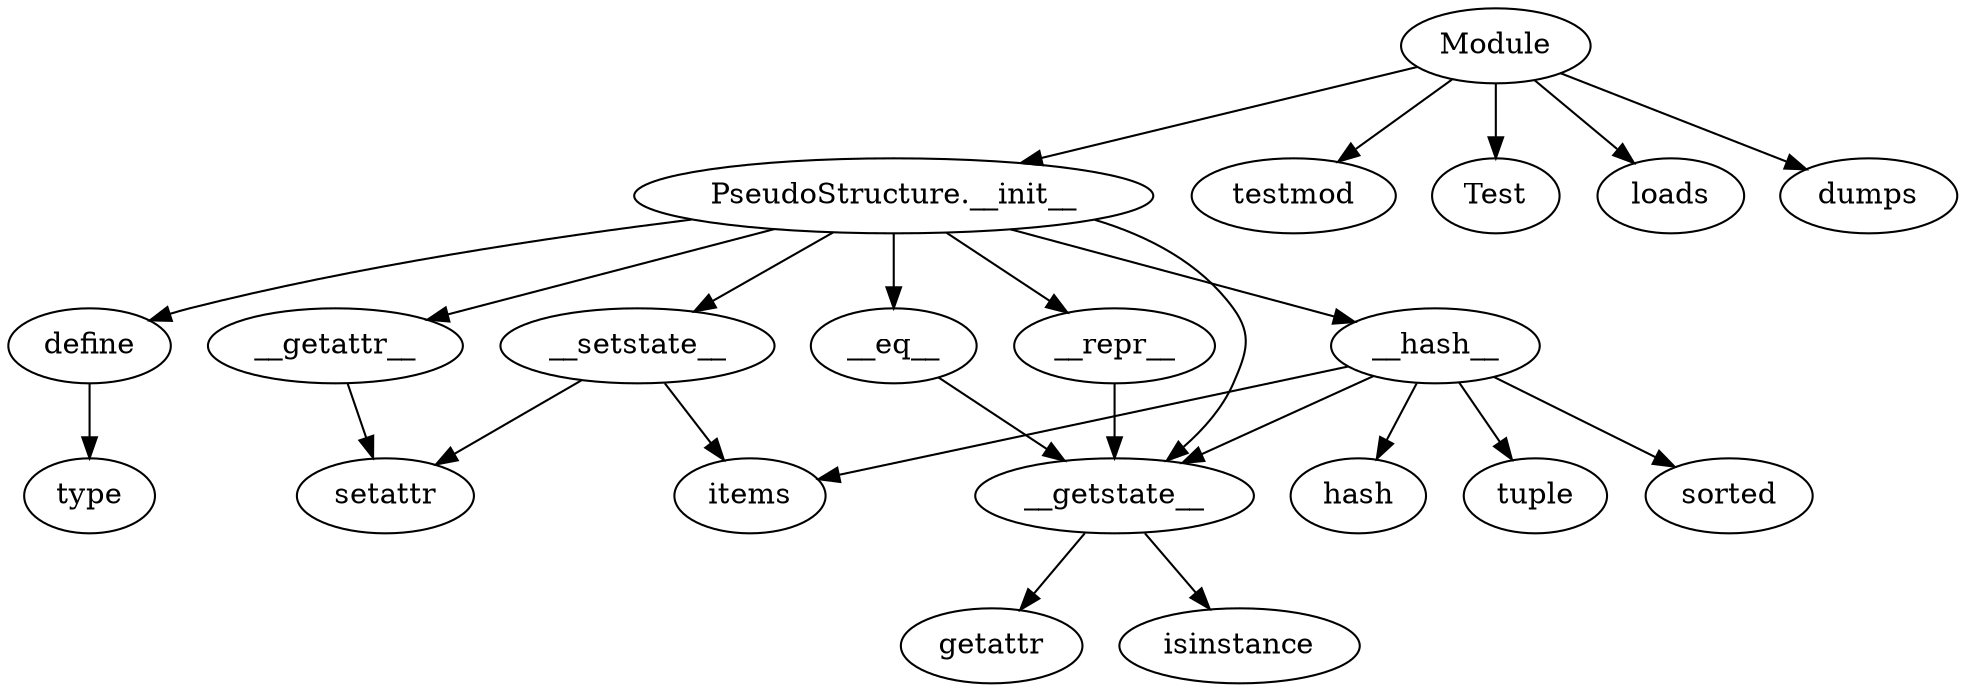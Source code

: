 strict digraph  {
define;
type;
__getattr__;
setattr;
__getstate__;
getattr;
isinstance;
__setstate__;
items;
__eq__;
__hash__;
hash;
tuple;
sorted;
__repr__;
Module;
"PseudoStructure.__init__";
testmod;
Test;
loads;
dumps;
define -> type;
__getattr__ -> setattr;
__getstate__ -> getattr;
__getstate__ -> isinstance;
__setstate__ -> items;
__setstate__ -> setattr;
__eq__ -> __getstate__;
__hash__ -> hash;
__hash__ -> tuple;
__hash__ -> sorted;
__hash__ -> items;
__hash__ -> __getstate__;
__repr__ -> __getstate__;
Module -> "PseudoStructure.__init__";
Module -> testmod;
Module -> Test;
Module -> loads;
Module -> dumps;
"PseudoStructure.__init__" -> define;
"PseudoStructure.__init__" -> __getattr__;
"PseudoStructure.__init__" -> __getstate__;
"PseudoStructure.__init__" -> __setstate__;
"PseudoStructure.__init__" -> __eq__;
"PseudoStructure.__init__" -> __hash__;
"PseudoStructure.__init__" -> __repr__;
}
